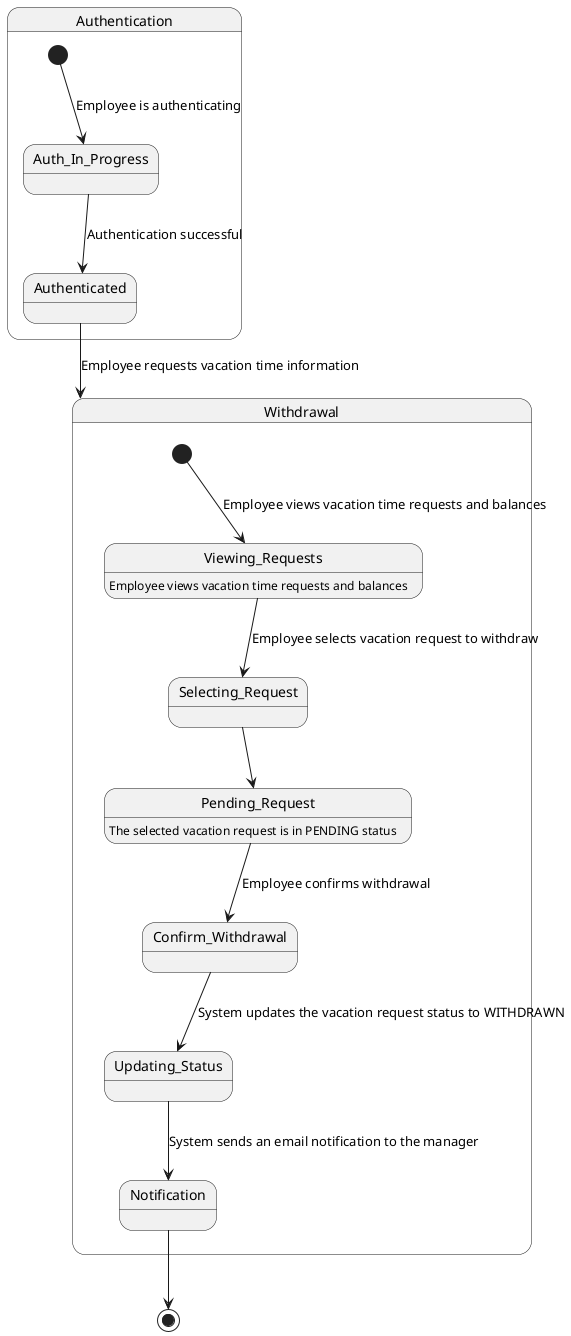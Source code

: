 @startuml Withdrawn

state Authentication {
    [*] --> Auth_In_Progress : Employee is authenticating

    Auth_In_Progress --> Authenticated : Authentication successful
}
state Withdrawal {
    Authenticated --> Withdrawal : Employee requests vacation time information

    [*] --> Viewing_Requests : Employee views vacation time requests and balances

    Viewing_Requests : Employee views vacation time requests and balances

    Viewing_Requests --> Selecting_Request : Employee selects vacation request to withdraw
    Selecting_Request --> Pending_Request
    Pending_Request : The selected vacation request is in PENDING status

    Pending_Request --> Confirm_Withdrawal : Employee confirms withdrawal
    Confirm_Withdrawal --> Updating_Status : System updates the vacation request status to WITHDRAWN

    Updating_Status --> Notification : System sends an email notification to the manager
}

Notification --> [*]

@enduml
